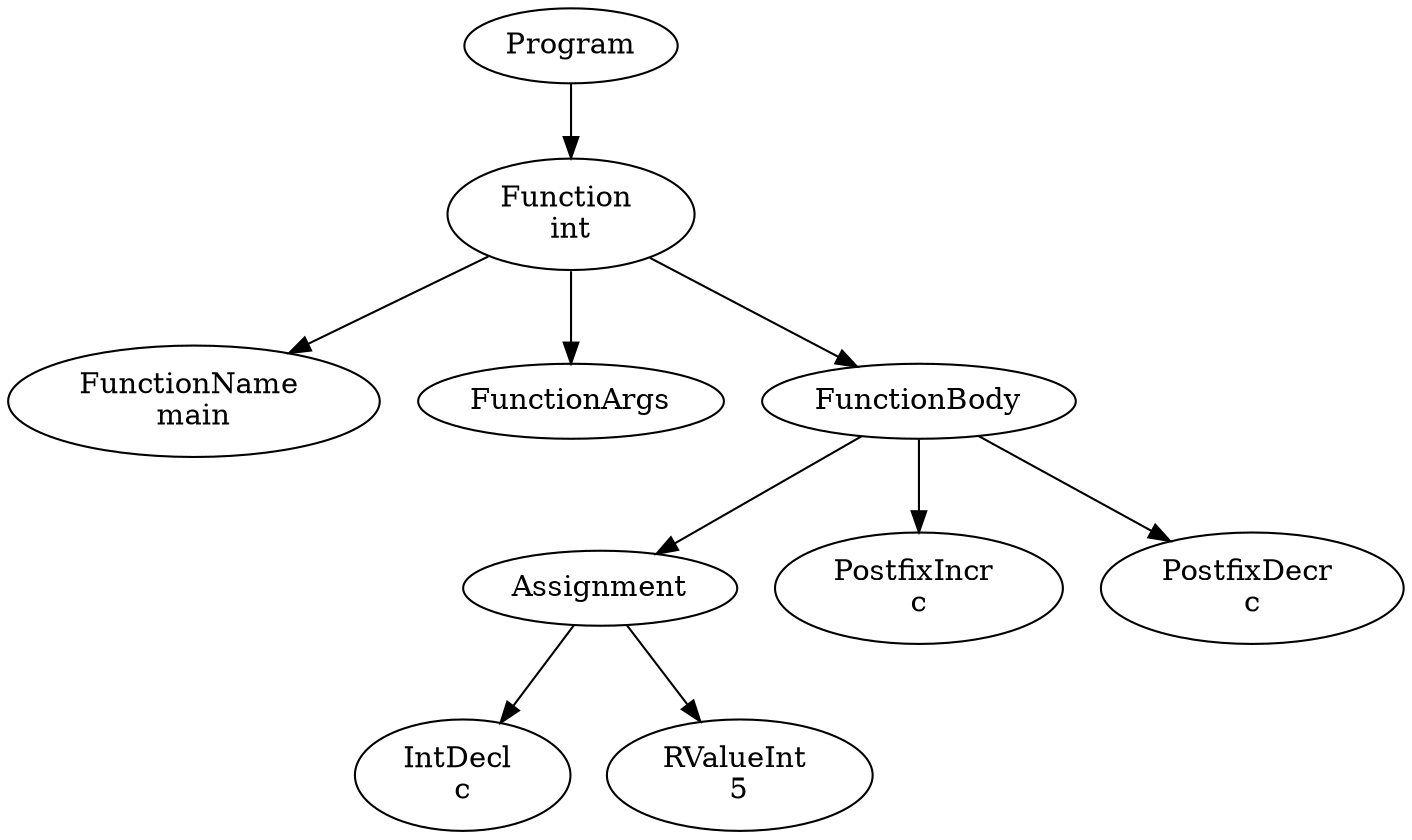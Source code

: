 digraph AST {
1 [label="Program"];
2 [label="Function \nint"];
3 [label="FunctionName \nmain"];
4 [label="FunctionArgs"];
5 [label="FunctionBody"];
6 [label="Assignment"];
7 [label="IntDecl \nc"];
8 [label="RValueInt \n5"];
6 -> 7;
6 -> 8;
9 [label="PostfixIncr \nc"];
10 [label="PostfixDecr \nc"];
5 -> 6;
5 -> 9;
5 -> 10;
2 -> 3;
2 -> 4;
2 -> 5;
1 -> 2;
}